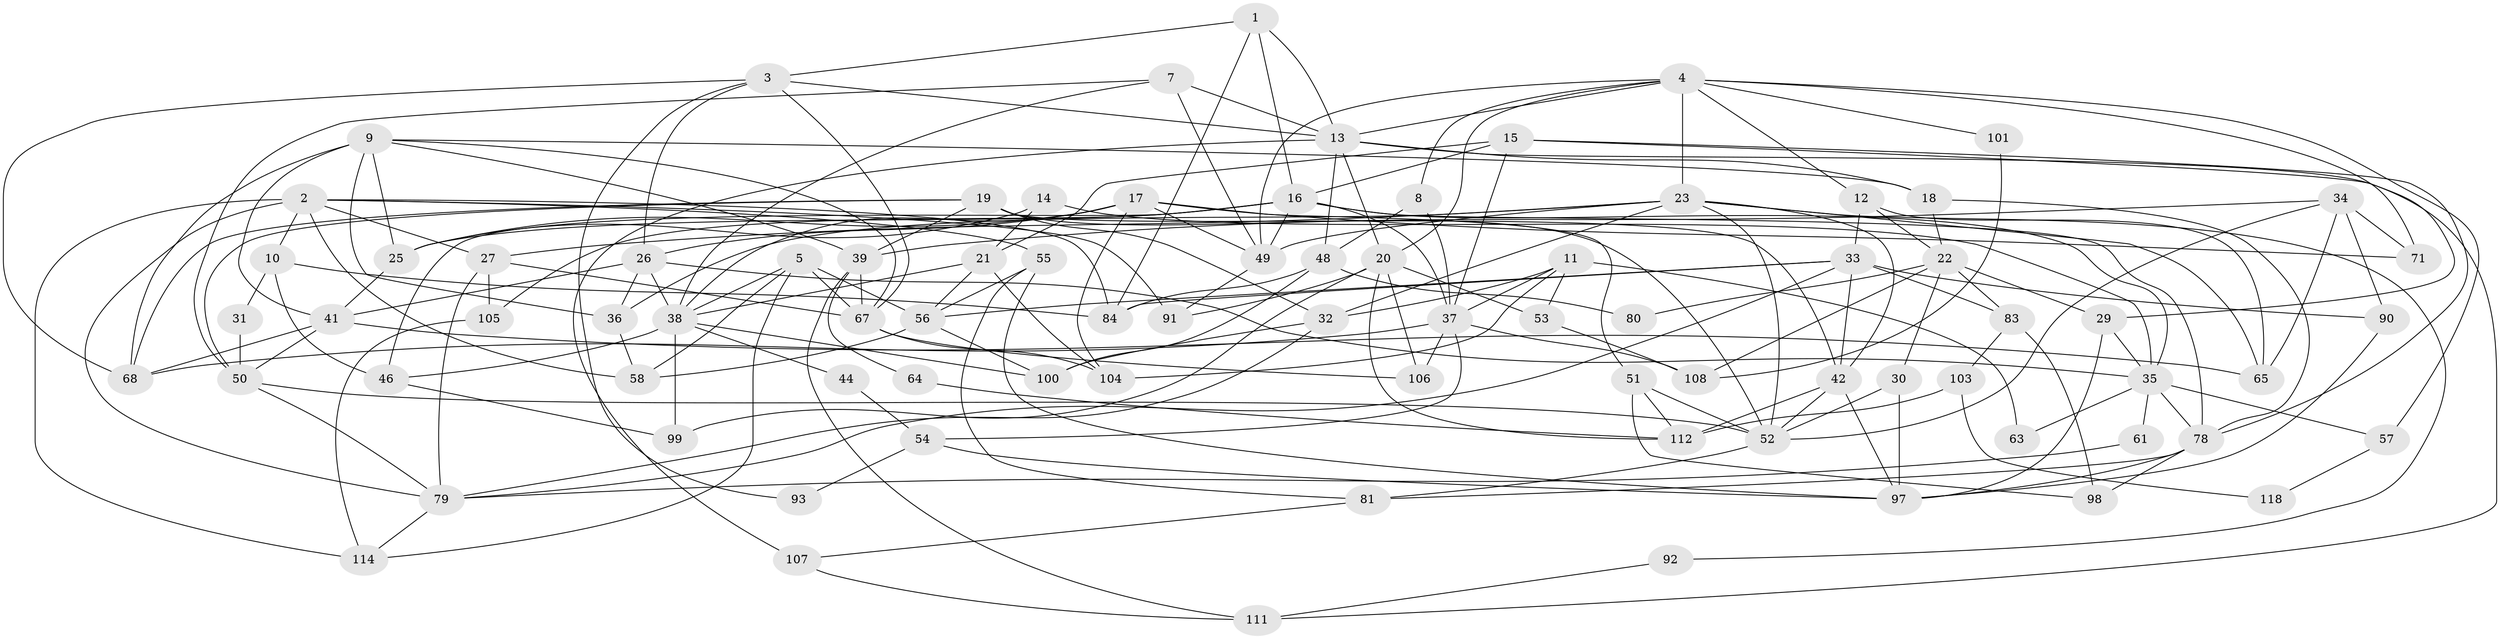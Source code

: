 // original degree distribution, {4: 0.33613445378151263, 5: 0.20168067226890757, 3: 0.23529411764705882, 7: 0.03361344537815126, 6: 0.06722689075630252, 2: 0.11764705882352941, 8: 0.008403361344537815}
// Generated by graph-tools (version 1.1) at 2025/11/02/27/25 16:11:20]
// undirected, 83 vertices, 198 edges
graph export_dot {
graph [start="1"]
  node [color=gray90,style=filled];
  1;
  2 [super="+24"];
  3 [super="+66"];
  4 [super="+6"];
  5;
  7 [super="+43"];
  8;
  9 [super="+75"];
  10 [super="+28"];
  11 [super="+119"];
  12;
  13 [super="+96"];
  14 [super="+117"];
  15;
  16 [super="+102"];
  17 [super="+73"];
  18;
  19 [super="+40"];
  20 [super="+47"];
  21 [super="+60"];
  22 [super="+115"];
  23 [super="+59"];
  25 [super="+77"];
  26 [super="+116"];
  27;
  29;
  30;
  31;
  32;
  33 [super="+110"];
  34;
  35;
  36;
  37 [super="+45"];
  38 [super="+69"];
  39 [super="+89"];
  41 [super="+82"];
  42 [super="+70"];
  44;
  46 [super="+74"];
  48 [super="+72"];
  49 [super="+85"];
  50 [super="+62"];
  51;
  52 [super="+113"];
  53;
  54;
  55;
  56 [super="+109"];
  57;
  58;
  61;
  63;
  64;
  65 [super="+88"];
  67 [super="+95"];
  68 [super="+76"];
  71;
  78 [super="+94"];
  79 [super="+87"];
  80;
  81;
  83;
  84 [super="+86"];
  90;
  91;
  92;
  93;
  97;
  98;
  99;
  100;
  101;
  103;
  104;
  105;
  106;
  107;
  108;
  111;
  112;
  114;
  118;
  1 -- 3;
  1 -- 84;
  1 -- 13;
  1 -- 16;
  2 -- 114;
  2 -- 55;
  2 -- 79;
  2 -- 10;
  2 -- 84;
  2 -- 27;
  2 -- 58;
  2 -- 91;
  3 -- 67;
  3 -- 93;
  3 -- 26;
  3 -- 13;
  3 -- 68;
  4 -- 12;
  4 -- 8;
  4 -- 101;
  4 -- 49;
  4 -- 20;
  4 -- 23;
  4 -- 71;
  4 -- 57;
  4 -- 13;
  5 -- 58;
  5 -- 67;
  5 -- 114;
  5 -- 56;
  5 -- 38;
  7 -- 49;
  7 -- 13 [weight=2];
  7 -- 50;
  7 -- 38;
  8 -- 37;
  8 -- 48 [weight=2];
  9 -- 25;
  9 -- 36 [weight=2];
  9 -- 67;
  9 -- 39;
  9 -- 41;
  9 -- 68;
  9 -- 18;
  10 -- 46;
  10 -- 84;
  10 -- 31;
  11 -- 104;
  11 -- 53;
  11 -- 32;
  11 -- 63;
  11 -- 37;
  12 -- 22;
  12 -- 33;
  12 -- 65;
  13 -- 18;
  13 -- 111;
  13 -- 20;
  13 -- 107;
  13 -- 48;
  14 -- 25;
  14 -- 35;
  14 -- 21;
  15 -- 37;
  15 -- 29;
  15 -- 16;
  15 -- 78;
  15 -- 21;
  16 -- 105;
  16 -- 35;
  16 -- 25;
  16 -- 49;
  16 -- 37;
  16 -- 46;
  16 -- 78;
  17 -- 49;
  17 -- 104;
  17 -- 26;
  17 -- 51;
  17 -- 38;
  17 -- 71;
  17 -- 25;
  18 -- 78;
  18 -- 22;
  19 -- 52;
  19 -- 42;
  19 -- 32;
  19 -- 39;
  19 -- 50;
  19 -- 68;
  20 -- 53;
  20 -- 99;
  20 -- 106;
  20 -- 112;
  20 -- 91;
  21 -- 56;
  21 -- 104;
  21 -- 38;
  22 -- 83 [weight=2];
  22 -- 108;
  22 -- 80;
  22 -- 29;
  22 -- 30;
  23 -- 36;
  23 -- 32;
  23 -- 92;
  23 -- 49;
  23 -- 65;
  23 -- 52;
  23 -- 42;
  23 -- 27;
  25 -- 41;
  26 -- 35;
  26 -- 38;
  26 -- 36;
  26 -- 41;
  27 -- 79;
  27 -- 105;
  27 -- 67;
  29 -- 35;
  29 -- 97;
  30 -- 97;
  30 -- 52;
  31 -- 50;
  32 -- 100;
  32 -- 79;
  33 -- 84;
  33 -- 83;
  33 -- 56;
  33 -- 90;
  33 -- 42;
  33 -- 79;
  34 -- 71;
  34 -- 65;
  34 -- 39;
  34 -- 52;
  34 -- 90;
  35 -- 57;
  35 -- 61;
  35 -- 63;
  35 -- 78;
  36 -- 58;
  37 -- 54;
  37 -- 68;
  37 -- 106;
  37 -- 108;
  38 -- 46;
  38 -- 99;
  38 -- 100;
  38 -- 44;
  39 -- 64;
  39 -- 111;
  39 -- 67;
  41 -- 50;
  41 -- 65;
  41 -- 68;
  42 -- 112;
  42 -- 97;
  42 -- 52;
  44 -- 54;
  46 -- 99;
  48 -- 84;
  48 -- 80;
  48 -- 100;
  49 -- 91;
  50 -- 52;
  50 -- 79;
  51 -- 98;
  51 -- 112;
  51 -- 52;
  52 -- 81;
  53 -- 108;
  54 -- 97;
  54 -- 93;
  55 -- 97;
  55 -- 56;
  55 -- 81;
  56 -- 100;
  56 -- 58;
  57 -- 118;
  61 -- 79;
  64 -- 112;
  67 -- 106;
  67 -- 104;
  78 -- 81;
  78 -- 97;
  78 -- 98;
  79 -- 114;
  81 -- 107;
  83 -- 98;
  83 -- 103;
  90 -- 97;
  92 -- 111;
  101 -- 108;
  103 -- 112;
  103 -- 118;
  105 -- 114;
  107 -- 111;
}
